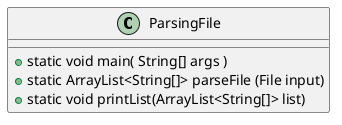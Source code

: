 @startuml
'https://plantuml.com/sequence-diagram

class ParsingFile
{
    + static void main( String[] args )
    + static ArrayList<String[]> parseFile (File input)
    + static void printList(ArrayList<String[]> list)
}

@enduml